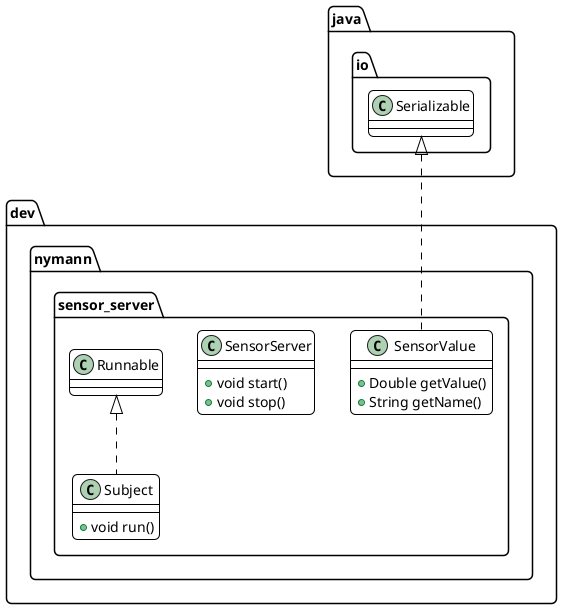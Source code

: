 @startuml
skinparam roundCorner 10
skinparam shadowing false
skinparam classFontName Lato
skinparam classFontSize 16
skinparam defaultFontName Source Code Pro
skinparam defaultFontSize 14
skinparam ClassAttributeFontStyle normal
skinparam ClassBackgroundColor white
skinparam ClassBorderColor black
skinparam ClassBorderThickness 1
skinparam ArrowColor black
skinparam linetype polyline
class dev.nymann.sensor_server.Subject {
+ void run()
}
class dev.nymann.sensor_server.SensorValue {
+ Double getValue()
+ String getName()
}
class dev.nymann.sensor_server.SensorServer {
+ void start()
+ void stop()
}


dev.nymann.sensor_server.Runnable <|.. dev.nymann.sensor_server.Subject
java.io.Serializable <|.. dev.nymann.sensor_server.SensorValue
@enduml
